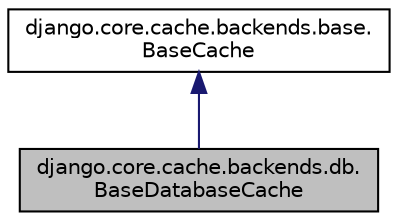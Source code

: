 digraph "django.core.cache.backends.db.BaseDatabaseCache"
{
 // LATEX_PDF_SIZE
  edge [fontname="Helvetica",fontsize="10",labelfontname="Helvetica",labelfontsize="10"];
  node [fontname="Helvetica",fontsize="10",shape=record];
  Node1 [label="django.core.cache.backends.db.\lBaseDatabaseCache",height=0.2,width=0.4,color="black", fillcolor="grey75", style="filled", fontcolor="black",tooltip=" "];
  Node2 -> Node1 [dir="back",color="midnightblue",fontsize="10",style="solid"];
  Node2 [label="django.core.cache.backends.base.\lBaseCache",height=0.2,width=0.4,color="black", fillcolor="white", style="filled",URL="$classdjango_1_1core_1_1cache_1_1backends_1_1base_1_1_base_cache.html",tooltip=" "];
}
